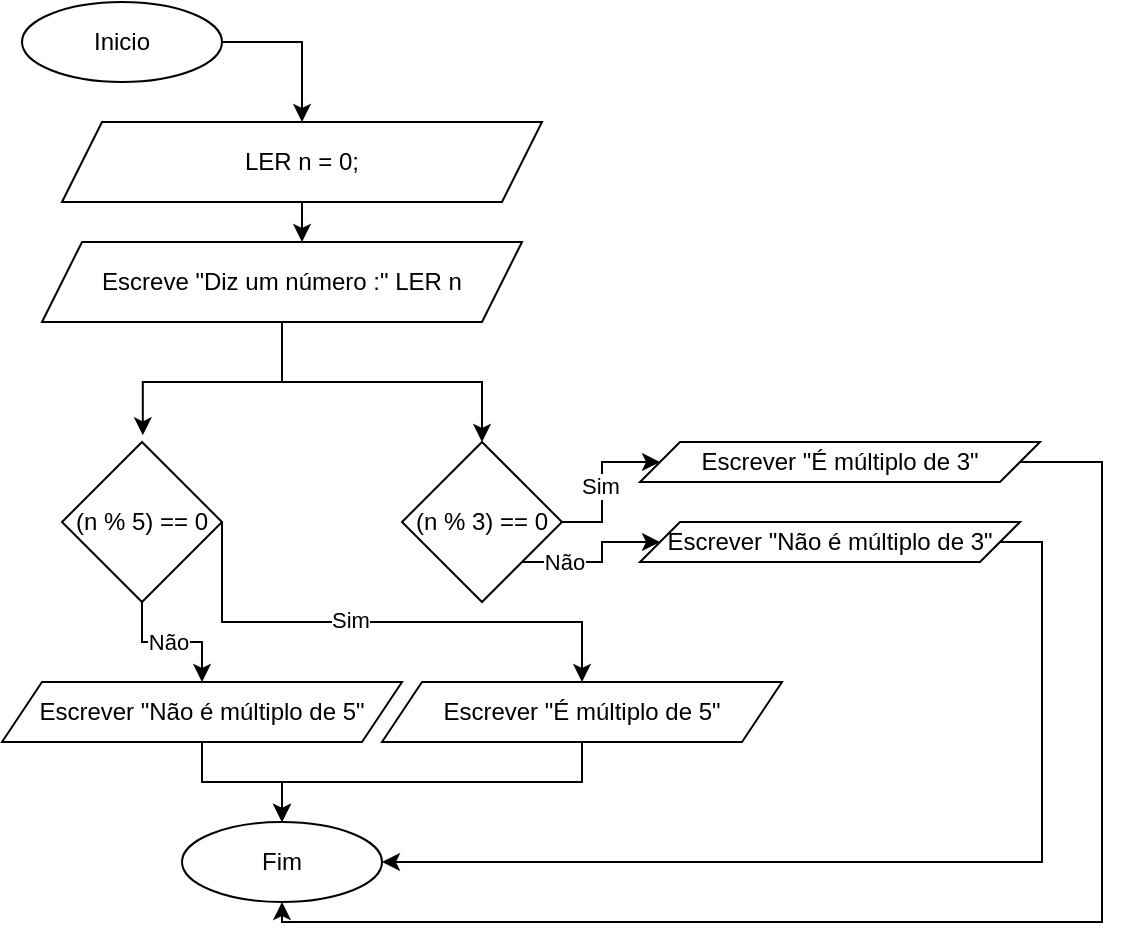 <mxfile version="28.2.5">
  <diagram name="Página-1" id="bUJeoU7_6m42buMJ5uw1">
    <mxGraphModel dx="945" dy="524" grid="1" gridSize="10" guides="1" tooltips="1" connect="1" arrows="1" fold="1" page="1" pageScale="1" pageWidth="827" pageHeight="1169" math="0" shadow="0">
      <root>
        <mxCell id="0" />
        <mxCell id="1" parent="0" />
        <mxCell id="y6Vcdkbb8RHod7NcVNtX-4" style="edgeStyle=orthogonalEdgeStyle;rounded=0;orthogonalLoop=1;jettySize=auto;html=1;entryX=0.5;entryY=0;entryDx=0;entryDy=0;" edge="1" parent="1" source="y6Vcdkbb8RHod7NcVNtX-1" target="y6Vcdkbb8RHod7NcVNtX-3">
          <mxGeometry relative="1" as="geometry">
            <Array as="points">
              <mxPoint x="150" y="30" />
            </Array>
          </mxGeometry>
        </mxCell>
        <mxCell id="y6Vcdkbb8RHod7NcVNtX-1" value="Inicio" style="ellipse;whiteSpace=wrap;html=1;" vertex="1" parent="1">
          <mxGeometry x="10" y="10" width="100" height="40" as="geometry" />
        </mxCell>
        <mxCell id="y6Vcdkbb8RHod7NcVNtX-19" style="edgeStyle=orthogonalEdgeStyle;rounded=0;orthogonalLoop=1;jettySize=auto;html=1;entryX=0.5;entryY=0;entryDx=0;entryDy=0;" edge="1" parent="1" source="y6Vcdkbb8RHod7NcVNtX-2" target="y6Vcdkbb8RHod7NcVNtX-8">
          <mxGeometry relative="1" as="geometry">
            <Array as="points">
              <mxPoint x="140" y="200" />
              <mxPoint x="240" y="200" />
            </Array>
          </mxGeometry>
        </mxCell>
        <mxCell id="y6Vcdkbb8RHod7NcVNtX-2" value="Escreve &quot;Diz um número :&quot; LER n" style="shape=parallelogram;perimeter=parallelogramPerimeter;whiteSpace=wrap;html=1;fixedSize=1;" vertex="1" parent="1">
          <mxGeometry x="20" y="130" width="240" height="40" as="geometry" />
        </mxCell>
        <mxCell id="y6Vcdkbb8RHod7NcVNtX-3" value="LER n = 0;" style="shape=parallelogram;perimeter=parallelogramPerimeter;whiteSpace=wrap;html=1;fixedSize=1;" vertex="1" parent="1">
          <mxGeometry x="30" y="70" width="240" height="40" as="geometry" />
        </mxCell>
        <mxCell id="y6Vcdkbb8RHod7NcVNtX-5" style="edgeStyle=orthogonalEdgeStyle;rounded=0;orthogonalLoop=1;jettySize=auto;html=1;entryX=0.542;entryY=0;entryDx=0;entryDy=0;entryPerimeter=0;" edge="1" parent="1" source="y6Vcdkbb8RHod7NcVNtX-3" target="y6Vcdkbb8RHod7NcVNtX-2">
          <mxGeometry relative="1" as="geometry" />
        </mxCell>
        <mxCell id="y6Vcdkbb8RHod7NcVNtX-14" style="edgeStyle=orthogonalEdgeStyle;rounded=0;orthogonalLoop=1;jettySize=auto;html=1;entryX=0.5;entryY=0;entryDx=0;entryDy=0;" edge="1" parent="1" source="y6Vcdkbb8RHod7NcVNtX-6" target="y6Vcdkbb8RHod7NcVNtX-13">
          <mxGeometry relative="1" as="geometry" />
        </mxCell>
        <mxCell id="y6Vcdkbb8RHod7NcVNtX-15" value="Não" style="edgeLabel;html=1;align=center;verticalAlign=middle;resizable=0;points=[];" vertex="1" connectable="0" parent="y6Vcdkbb8RHod7NcVNtX-14">
          <mxGeometry x="-0.066" relative="1" as="geometry">
            <mxPoint as="offset" />
          </mxGeometry>
        </mxCell>
        <mxCell id="y6Vcdkbb8RHod7NcVNtX-21" style="edgeStyle=orthogonalEdgeStyle;rounded=0;orthogonalLoop=1;jettySize=auto;html=1;entryX=0.5;entryY=0;entryDx=0;entryDy=0;exitX=1;exitY=0.5;exitDx=0;exitDy=0;" edge="1" parent="1" source="y6Vcdkbb8RHod7NcVNtX-6" target="y6Vcdkbb8RHod7NcVNtX-12">
          <mxGeometry relative="1" as="geometry">
            <Array as="points">
              <mxPoint x="110" y="320" />
              <mxPoint x="290" y="320" />
            </Array>
          </mxGeometry>
        </mxCell>
        <mxCell id="y6Vcdkbb8RHod7NcVNtX-22" value="Sim" style="edgeLabel;html=1;align=center;verticalAlign=middle;resizable=0;points=[];" vertex="1" connectable="0" parent="y6Vcdkbb8RHod7NcVNtX-21">
          <mxGeometry x="-0.123" y="1" relative="1" as="geometry">
            <mxPoint as="offset" />
          </mxGeometry>
        </mxCell>
        <mxCell id="y6Vcdkbb8RHod7NcVNtX-6" value="(n % 5) == 0" style="rhombus;whiteSpace=wrap;html=1;" vertex="1" parent="1">
          <mxGeometry x="30" y="230" width="80" height="80" as="geometry" />
        </mxCell>
        <mxCell id="y6Vcdkbb8RHod7NcVNtX-25" style="edgeStyle=orthogonalEdgeStyle;rounded=0;orthogonalLoop=1;jettySize=auto;html=1;entryX=0;entryY=0.5;entryDx=0;entryDy=0;" edge="1" parent="1" source="y6Vcdkbb8RHod7NcVNtX-8" target="y6Vcdkbb8RHod7NcVNtX-24">
          <mxGeometry relative="1" as="geometry" />
        </mxCell>
        <mxCell id="y6Vcdkbb8RHod7NcVNtX-26" value="Sim" style="edgeLabel;html=1;align=center;verticalAlign=middle;resizable=0;points=[];" vertex="1" connectable="0" parent="y6Vcdkbb8RHod7NcVNtX-25">
          <mxGeometry x="-0.044" y="1" relative="1" as="geometry">
            <mxPoint as="offset" />
          </mxGeometry>
        </mxCell>
        <mxCell id="y6Vcdkbb8RHod7NcVNtX-29" style="edgeStyle=orthogonalEdgeStyle;rounded=0;orthogonalLoop=1;jettySize=auto;html=1;exitX=1;exitY=1;exitDx=0;exitDy=0;entryX=0;entryY=0.5;entryDx=0;entryDy=0;" edge="1" parent="1" source="y6Vcdkbb8RHod7NcVNtX-8" target="y6Vcdkbb8RHod7NcVNtX-27">
          <mxGeometry relative="1" as="geometry" />
        </mxCell>
        <mxCell id="y6Vcdkbb8RHod7NcVNtX-30" value="Não" style="edgeLabel;html=1;align=center;verticalAlign=middle;resizable=0;points=[];" vertex="1" connectable="0" parent="y6Vcdkbb8RHod7NcVNtX-29">
          <mxGeometry x="-0.468" relative="1" as="geometry">
            <mxPoint as="offset" />
          </mxGeometry>
        </mxCell>
        <mxCell id="y6Vcdkbb8RHod7NcVNtX-8" value="(n % 3) == 0" style="rhombus;whiteSpace=wrap;html=1;" vertex="1" parent="1">
          <mxGeometry x="200" y="230" width="80" height="80" as="geometry" />
        </mxCell>
        <mxCell id="y6Vcdkbb8RHod7NcVNtX-32" style="edgeStyle=orthogonalEdgeStyle;rounded=0;orthogonalLoop=1;jettySize=auto;html=1;entryX=0.5;entryY=0;entryDx=0;entryDy=0;" edge="1" parent="1" source="y6Vcdkbb8RHod7NcVNtX-12" target="y6Vcdkbb8RHod7NcVNtX-23">
          <mxGeometry relative="1" as="geometry" />
        </mxCell>
        <mxCell id="y6Vcdkbb8RHod7NcVNtX-12" value="Escrever &quot;É múltiplo de 5&quot;" style="shape=parallelogram;perimeter=parallelogramPerimeter;whiteSpace=wrap;html=1;fixedSize=1;" vertex="1" parent="1">
          <mxGeometry x="190" y="350" width="200" height="30" as="geometry" />
        </mxCell>
        <mxCell id="y6Vcdkbb8RHod7NcVNtX-31" style="edgeStyle=orthogonalEdgeStyle;rounded=0;orthogonalLoop=1;jettySize=auto;html=1;exitX=0.5;exitY=1;exitDx=0;exitDy=0;entryX=0.5;entryY=0;entryDx=0;entryDy=0;" edge="1" parent="1" source="y6Vcdkbb8RHod7NcVNtX-13" target="y6Vcdkbb8RHod7NcVNtX-23">
          <mxGeometry relative="1" as="geometry" />
        </mxCell>
        <mxCell id="y6Vcdkbb8RHod7NcVNtX-13" value="Escrever &quot;Não é múltiplo de 5&quot;" style="shape=parallelogram;perimeter=parallelogramPerimeter;whiteSpace=wrap;html=1;fixedSize=1;" vertex="1" parent="1">
          <mxGeometry y="350" width="200" height="30" as="geometry" />
        </mxCell>
        <mxCell id="y6Vcdkbb8RHod7NcVNtX-18" style="edgeStyle=orthogonalEdgeStyle;rounded=0;orthogonalLoop=1;jettySize=auto;html=1;entryX=0.505;entryY=-0.042;entryDx=0;entryDy=0;entryPerimeter=0;" edge="1" parent="1" source="y6Vcdkbb8RHod7NcVNtX-2" target="y6Vcdkbb8RHod7NcVNtX-6">
          <mxGeometry relative="1" as="geometry" />
        </mxCell>
        <mxCell id="y6Vcdkbb8RHod7NcVNtX-23" value="Fim" style="ellipse;whiteSpace=wrap;html=1;" vertex="1" parent="1">
          <mxGeometry x="90" y="420" width="100" height="40" as="geometry" />
        </mxCell>
        <mxCell id="y6Vcdkbb8RHod7NcVNtX-34" style="edgeStyle=orthogonalEdgeStyle;rounded=0;orthogonalLoop=1;jettySize=auto;html=1;" edge="1" parent="1" source="y6Vcdkbb8RHod7NcVNtX-24">
          <mxGeometry relative="1" as="geometry">
            <mxPoint x="140" y="460" as="targetPoint" />
            <Array as="points">
              <mxPoint x="550" y="240" />
              <mxPoint x="550" y="470" />
              <mxPoint x="140" y="470" />
            </Array>
          </mxGeometry>
        </mxCell>
        <mxCell id="y6Vcdkbb8RHod7NcVNtX-24" value="Escrever &quot;É múltiplo de 3&quot;" style="shape=parallelogram;perimeter=parallelogramPerimeter;whiteSpace=wrap;html=1;fixedSize=1;" vertex="1" parent="1">
          <mxGeometry x="319" y="230" width="200" height="20" as="geometry" />
        </mxCell>
        <mxCell id="y6Vcdkbb8RHod7NcVNtX-33" style="edgeStyle=orthogonalEdgeStyle;rounded=0;orthogonalLoop=1;jettySize=auto;html=1;entryX=1;entryY=0.5;entryDx=0;entryDy=0;" edge="1" parent="1" source="y6Vcdkbb8RHod7NcVNtX-27" target="y6Vcdkbb8RHod7NcVNtX-23">
          <mxGeometry relative="1" as="geometry">
            <Array as="points">
              <mxPoint x="520" y="280" />
              <mxPoint x="520" y="440" />
            </Array>
          </mxGeometry>
        </mxCell>
        <mxCell id="y6Vcdkbb8RHod7NcVNtX-27" value="Escrever &quot;Não é múltiplo de 3&quot;" style="shape=parallelogram;perimeter=parallelogramPerimeter;whiteSpace=wrap;html=1;fixedSize=1;" vertex="1" parent="1">
          <mxGeometry x="319" y="270" width="190" height="20" as="geometry" />
        </mxCell>
      </root>
    </mxGraphModel>
  </diagram>
</mxfile>
